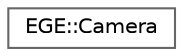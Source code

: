 digraph "Graphical Class Hierarchy"
{
 // LATEX_PDF_SIZE
  bgcolor="transparent";
  edge [fontname=Helvetica,fontsize=10,labelfontname=Helvetica,labelfontsize=10];
  node [fontname=Helvetica,fontsize=10,shape=box,height=0.2,width=0.4];
  rankdir="LR";
  Node0 [id="Node000000",label="EGE::Camera",height=0.2,width=0.4,color="grey40", fillcolor="white", style="filled",URL="$classEGE_1_1Camera.html",tooltip="The Camera class represents a camera in a 3D space."];
}
